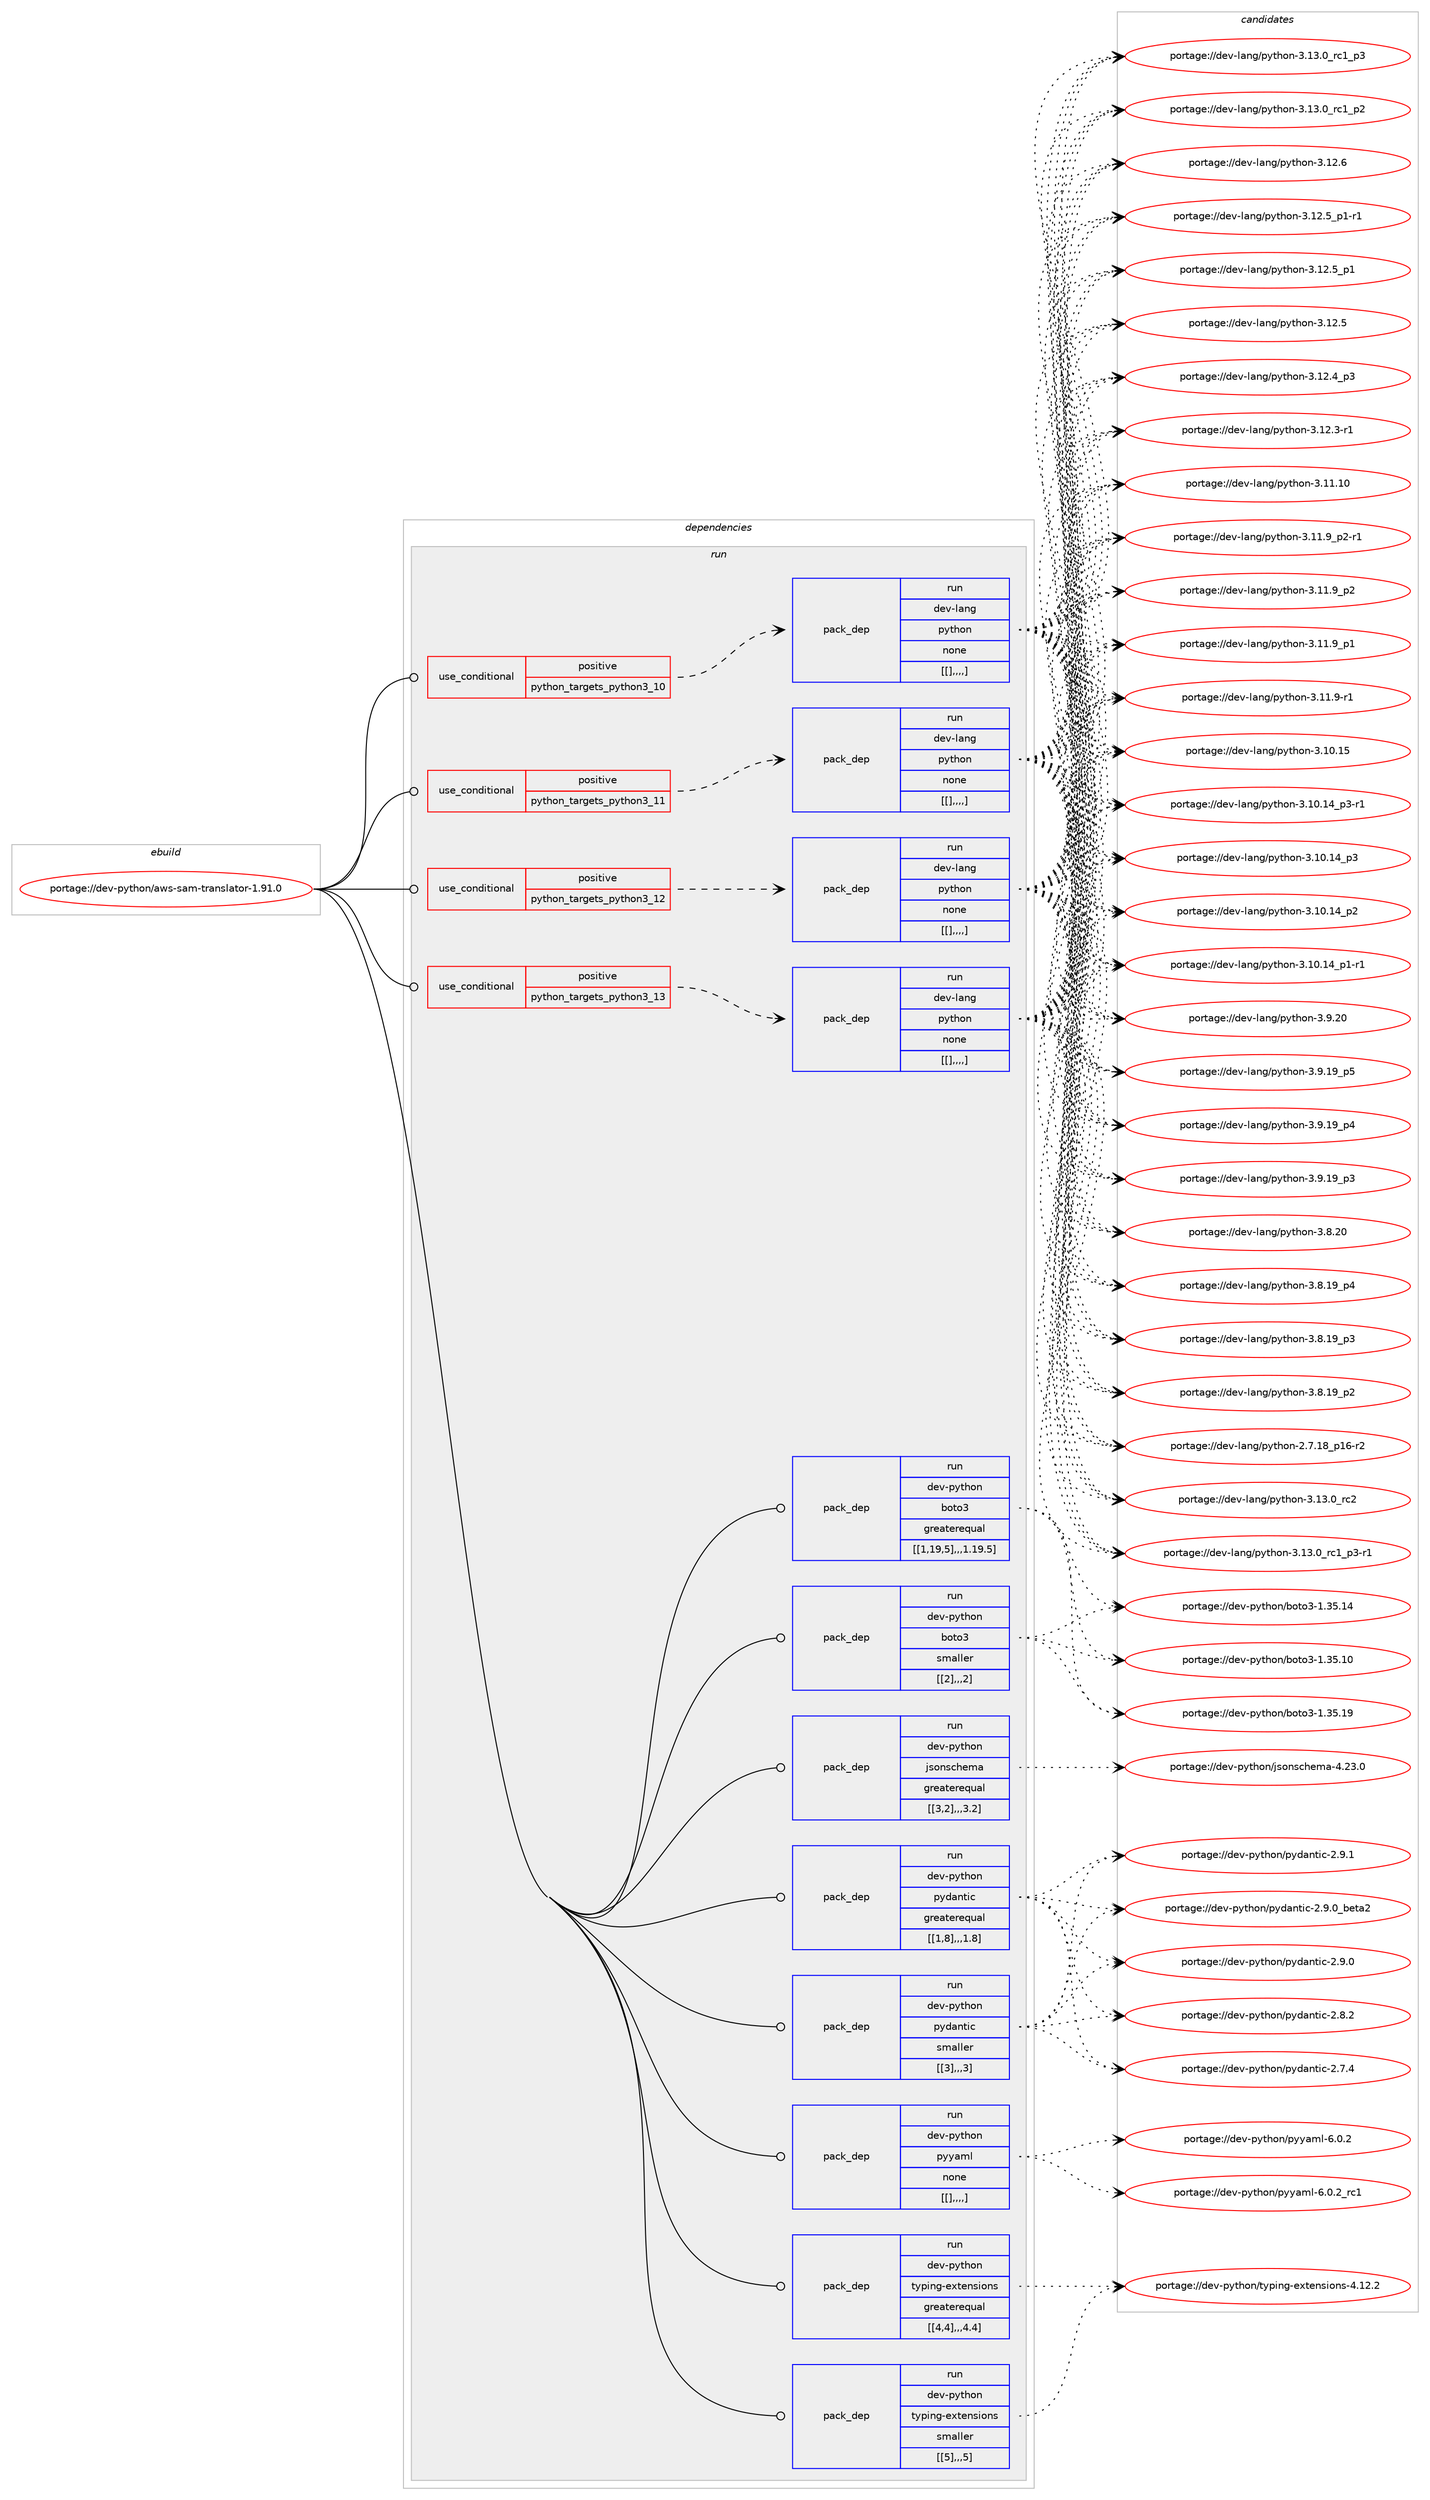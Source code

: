 digraph prolog {

# *************
# Graph options
# *************

newrank=true;
concentrate=true;
compound=true;
graph [rankdir=LR,fontname=Helvetica,fontsize=10,ranksep=1.5];#, ranksep=2.5, nodesep=0.2];
edge  [arrowhead=vee];
node  [fontname=Helvetica,fontsize=10];

# **********
# The ebuild
# **********

subgraph cluster_leftcol {
color=gray;
label=<<i>ebuild</i>>;
id [label="portage://dev-python/aws-sam-translator-1.91.0", color=red, width=4, href="../dev-python/aws-sam-translator-1.91.0.svg"];
}

# ****************
# The dependencies
# ****************

subgraph cluster_midcol {
color=gray;
label=<<i>dependencies</i>>;
subgraph cluster_compile {
fillcolor="#eeeeee";
style=filled;
label=<<i>compile</i>>;
}
subgraph cluster_compileandrun {
fillcolor="#eeeeee";
style=filled;
label=<<i>compile and run</i>>;
}
subgraph cluster_run {
fillcolor="#eeeeee";
style=filled;
label=<<i>run</i>>;
subgraph cond31661 {
dependency143184 [label=<<TABLE BORDER="0" CELLBORDER="1" CELLSPACING="0" CELLPADDING="4"><TR><TD ROWSPAN="3" CELLPADDING="10">use_conditional</TD></TR><TR><TD>positive</TD></TR><TR><TD>python_targets_python3_10</TD></TR></TABLE>>, shape=none, color=red];
subgraph pack110310 {
dependency143185 [label=<<TABLE BORDER="0" CELLBORDER="1" CELLSPACING="0" CELLPADDING="4" WIDTH="220"><TR><TD ROWSPAN="6" CELLPADDING="30">pack_dep</TD></TR><TR><TD WIDTH="110">run</TD></TR><TR><TD>dev-lang</TD></TR><TR><TD>python</TD></TR><TR><TD>none</TD></TR><TR><TD>[[],,,,]</TD></TR></TABLE>>, shape=none, color=blue];
}
dependency143184:e -> dependency143185:w [weight=20,style="dashed",arrowhead="vee"];
}
id:e -> dependency143184:w [weight=20,style="solid",arrowhead="odot"];
subgraph cond31662 {
dependency143186 [label=<<TABLE BORDER="0" CELLBORDER="1" CELLSPACING="0" CELLPADDING="4"><TR><TD ROWSPAN="3" CELLPADDING="10">use_conditional</TD></TR><TR><TD>positive</TD></TR><TR><TD>python_targets_python3_11</TD></TR></TABLE>>, shape=none, color=red];
subgraph pack110311 {
dependency143187 [label=<<TABLE BORDER="0" CELLBORDER="1" CELLSPACING="0" CELLPADDING="4" WIDTH="220"><TR><TD ROWSPAN="6" CELLPADDING="30">pack_dep</TD></TR><TR><TD WIDTH="110">run</TD></TR><TR><TD>dev-lang</TD></TR><TR><TD>python</TD></TR><TR><TD>none</TD></TR><TR><TD>[[],,,,]</TD></TR></TABLE>>, shape=none, color=blue];
}
dependency143186:e -> dependency143187:w [weight=20,style="dashed",arrowhead="vee"];
}
id:e -> dependency143186:w [weight=20,style="solid",arrowhead="odot"];
subgraph cond31663 {
dependency143188 [label=<<TABLE BORDER="0" CELLBORDER="1" CELLSPACING="0" CELLPADDING="4"><TR><TD ROWSPAN="3" CELLPADDING="10">use_conditional</TD></TR><TR><TD>positive</TD></TR><TR><TD>python_targets_python3_12</TD></TR></TABLE>>, shape=none, color=red];
subgraph pack110312 {
dependency143189 [label=<<TABLE BORDER="0" CELLBORDER="1" CELLSPACING="0" CELLPADDING="4" WIDTH="220"><TR><TD ROWSPAN="6" CELLPADDING="30">pack_dep</TD></TR><TR><TD WIDTH="110">run</TD></TR><TR><TD>dev-lang</TD></TR><TR><TD>python</TD></TR><TR><TD>none</TD></TR><TR><TD>[[],,,,]</TD></TR></TABLE>>, shape=none, color=blue];
}
dependency143188:e -> dependency143189:w [weight=20,style="dashed",arrowhead="vee"];
}
id:e -> dependency143188:w [weight=20,style="solid",arrowhead="odot"];
subgraph cond31664 {
dependency143190 [label=<<TABLE BORDER="0" CELLBORDER="1" CELLSPACING="0" CELLPADDING="4"><TR><TD ROWSPAN="3" CELLPADDING="10">use_conditional</TD></TR><TR><TD>positive</TD></TR><TR><TD>python_targets_python3_13</TD></TR></TABLE>>, shape=none, color=red];
subgraph pack110313 {
dependency143191 [label=<<TABLE BORDER="0" CELLBORDER="1" CELLSPACING="0" CELLPADDING="4" WIDTH="220"><TR><TD ROWSPAN="6" CELLPADDING="30">pack_dep</TD></TR><TR><TD WIDTH="110">run</TD></TR><TR><TD>dev-lang</TD></TR><TR><TD>python</TD></TR><TR><TD>none</TD></TR><TR><TD>[[],,,,]</TD></TR></TABLE>>, shape=none, color=blue];
}
dependency143190:e -> dependency143191:w [weight=20,style="dashed",arrowhead="vee"];
}
id:e -> dependency143190:w [weight=20,style="solid",arrowhead="odot"];
subgraph pack110314 {
dependency143192 [label=<<TABLE BORDER="0" CELLBORDER="1" CELLSPACING="0" CELLPADDING="4" WIDTH="220"><TR><TD ROWSPAN="6" CELLPADDING="30">pack_dep</TD></TR><TR><TD WIDTH="110">run</TD></TR><TR><TD>dev-python</TD></TR><TR><TD>boto3</TD></TR><TR><TD>greaterequal</TD></TR><TR><TD>[[1,19,5],,,1.19.5]</TD></TR></TABLE>>, shape=none, color=blue];
}
id:e -> dependency143192:w [weight=20,style="solid",arrowhead="odot"];
subgraph pack110315 {
dependency143193 [label=<<TABLE BORDER="0" CELLBORDER="1" CELLSPACING="0" CELLPADDING="4" WIDTH="220"><TR><TD ROWSPAN="6" CELLPADDING="30">pack_dep</TD></TR><TR><TD WIDTH="110">run</TD></TR><TR><TD>dev-python</TD></TR><TR><TD>boto3</TD></TR><TR><TD>smaller</TD></TR><TR><TD>[[2],,,2]</TD></TR></TABLE>>, shape=none, color=blue];
}
id:e -> dependency143193:w [weight=20,style="solid",arrowhead="odot"];
subgraph pack110316 {
dependency143194 [label=<<TABLE BORDER="0" CELLBORDER="1" CELLSPACING="0" CELLPADDING="4" WIDTH="220"><TR><TD ROWSPAN="6" CELLPADDING="30">pack_dep</TD></TR><TR><TD WIDTH="110">run</TD></TR><TR><TD>dev-python</TD></TR><TR><TD>jsonschema</TD></TR><TR><TD>greaterequal</TD></TR><TR><TD>[[3,2],,,3.2]</TD></TR></TABLE>>, shape=none, color=blue];
}
id:e -> dependency143194:w [weight=20,style="solid",arrowhead="odot"];
subgraph pack110317 {
dependency143195 [label=<<TABLE BORDER="0" CELLBORDER="1" CELLSPACING="0" CELLPADDING="4" WIDTH="220"><TR><TD ROWSPAN="6" CELLPADDING="30">pack_dep</TD></TR><TR><TD WIDTH="110">run</TD></TR><TR><TD>dev-python</TD></TR><TR><TD>pydantic</TD></TR><TR><TD>greaterequal</TD></TR><TR><TD>[[1,8],,,1.8]</TD></TR></TABLE>>, shape=none, color=blue];
}
id:e -> dependency143195:w [weight=20,style="solid",arrowhead="odot"];
subgraph pack110318 {
dependency143196 [label=<<TABLE BORDER="0" CELLBORDER="1" CELLSPACING="0" CELLPADDING="4" WIDTH="220"><TR><TD ROWSPAN="6" CELLPADDING="30">pack_dep</TD></TR><TR><TD WIDTH="110">run</TD></TR><TR><TD>dev-python</TD></TR><TR><TD>pydantic</TD></TR><TR><TD>smaller</TD></TR><TR><TD>[[3],,,3]</TD></TR></TABLE>>, shape=none, color=blue];
}
id:e -> dependency143196:w [weight=20,style="solid",arrowhead="odot"];
subgraph pack110319 {
dependency143197 [label=<<TABLE BORDER="0" CELLBORDER="1" CELLSPACING="0" CELLPADDING="4" WIDTH="220"><TR><TD ROWSPAN="6" CELLPADDING="30">pack_dep</TD></TR><TR><TD WIDTH="110">run</TD></TR><TR><TD>dev-python</TD></TR><TR><TD>pyyaml</TD></TR><TR><TD>none</TD></TR><TR><TD>[[],,,,]</TD></TR></TABLE>>, shape=none, color=blue];
}
id:e -> dependency143197:w [weight=20,style="solid",arrowhead="odot"];
subgraph pack110320 {
dependency143198 [label=<<TABLE BORDER="0" CELLBORDER="1" CELLSPACING="0" CELLPADDING="4" WIDTH="220"><TR><TD ROWSPAN="6" CELLPADDING="30">pack_dep</TD></TR><TR><TD WIDTH="110">run</TD></TR><TR><TD>dev-python</TD></TR><TR><TD>typing-extensions</TD></TR><TR><TD>greaterequal</TD></TR><TR><TD>[[4,4],,,4.4]</TD></TR></TABLE>>, shape=none, color=blue];
}
id:e -> dependency143198:w [weight=20,style="solid",arrowhead="odot"];
subgraph pack110321 {
dependency143199 [label=<<TABLE BORDER="0" CELLBORDER="1" CELLSPACING="0" CELLPADDING="4" WIDTH="220"><TR><TD ROWSPAN="6" CELLPADDING="30">pack_dep</TD></TR><TR><TD WIDTH="110">run</TD></TR><TR><TD>dev-python</TD></TR><TR><TD>typing-extensions</TD></TR><TR><TD>smaller</TD></TR><TR><TD>[[5],,,5]</TD></TR></TABLE>>, shape=none, color=blue];
}
id:e -> dependency143199:w [weight=20,style="solid",arrowhead="odot"];
}
}

# **************
# The candidates
# **************

subgraph cluster_choices {
rank=same;
color=gray;
label=<<i>candidates</i>>;

subgraph choice110310 {
color=black;
nodesep=1;
choice10010111845108971101034711212111610411111045514649514648951149950 [label="portage://dev-lang/python-3.13.0_rc2", color=red, width=4,href="../dev-lang/python-3.13.0_rc2.svg"];
choice1001011184510897110103471121211161041111104551464951464895114994995112514511449 [label="portage://dev-lang/python-3.13.0_rc1_p3-r1", color=red, width=4,href="../dev-lang/python-3.13.0_rc1_p3-r1.svg"];
choice100101118451089711010347112121116104111110455146495146489511499499511251 [label="portage://dev-lang/python-3.13.0_rc1_p3", color=red, width=4,href="../dev-lang/python-3.13.0_rc1_p3.svg"];
choice100101118451089711010347112121116104111110455146495146489511499499511250 [label="portage://dev-lang/python-3.13.0_rc1_p2", color=red, width=4,href="../dev-lang/python-3.13.0_rc1_p2.svg"];
choice10010111845108971101034711212111610411111045514649504654 [label="portage://dev-lang/python-3.12.6", color=red, width=4,href="../dev-lang/python-3.12.6.svg"];
choice1001011184510897110103471121211161041111104551464950465395112494511449 [label="portage://dev-lang/python-3.12.5_p1-r1", color=red, width=4,href="../dev-lang/python-3.12.5_p1-r1.svg"];
choice100101118451089711010347112121116104111110455146495046539511249 [label="portage://dev-lang/python-3.12.5_p1", color=red, width=4,href="../dev-lang/python-3.12.5_p1.svg"];
choice10010111845108971101034711212111610411111045514649504653 [label="portage://dev-lang/python-3.12.5", color=red, width=4,href="../dev-lang/python-3.12.5.svg"];
choice100101118451089711010347112121116104111110455146495046529511251 [label="portage://dev-lang/python-3.12.4_p3", color=red, width=4,href="../dev-lang/python-3.12.4_p3.svg"];
choice100101118451089711010347112121116104111110455146495046514511449 [label="portage://dev-lang/python-3.12.3-r1", color=red, width=4,href="../dev-lang/python-3.12.3-r1.svg"];
choice1001011184510897110103471121211161041111104551464949464948 [label="portage://dev-lang/python-3.11.10", color=red, width=4,href="../dev-lang/python-3.11.10.svg"];
choice1001011184510897110103471121211161041111104551464949465795112504511449 [label="portage://dev-lang/python-3.11.9_p2-r1", color=red, width=4,href="../dev-lang/python-3.11.9_p2-r1.svg"];
choice100101118451089711010347112121116104111110455146494946579511250 [label="portage://dev-lang/python-3.11.9_p2", color=red, width=4,href="../dev-lang/python-3.11.9_p2.svg"];
choice100101118451089711010347112121116104111110455146494946579511249 [label="portage://dev-lang/python-3.11.9_p1", color=red, width=4,href="../dev-lang/python-3.11.9_p1.svg"];
choice100101118451089711010347112121116104111110455146494946574511449 [label="portage://dev-lang/python-3.11.9-r1", color=red, width=4,href="../dev-lang/python-3.11.9-r1.svg"];
choice1001011184510897110103471121211161041111104551464948464953 [label="portage://dev-lang/python-3.10.15", color=red, width=4,href="../dev-lang/python-3.10.15.svg"];
choice100101118451089711010347112121116104111110455146494846495295112514511449 [label="portage://dev-lang/python-3.10.14_p3-r1", color=red, width=4,href="../dev-lang/python-3.10.14_p3-r1.svg"];
choice10010111845108971101034711212111610411111045514649484649529511251 [label="portage://dev-lang/python-3.10.14_p3", color=red, width=4,href="../dev-lang/python-3.10.14_p3.svg"];
choice10010111845108971101034711212111610411111045514649484649529511250 [label="portage://dev-lang/python-3.10.14_p2", color=red, width=4,href="../dev-lang/python-3.10.14_p2.svg"];
choice100101118451089711010347112121116104111110455146494846495295112494511449 [label="portage://dev-lang/python-3.10.14_p1-r1", color=red, width=4,href="../dev-lang/python-3.10.14_p1-r1.svg"];
choice10010111845108971101034711212111610411111045514657465048 [label="portage://dev-lang/python-3.9.20", color=red, width=4,href="../dev-lang/python-3.9.20.svg"];
choice100101118451089711010347112121116104111110455146574649579511253 [label="portage://dev-lang/python-3.9.19_p5", color=red, width=4,href="../dev-lang/python-3.9.19_p5.svg"];
choice100101118451089711010347112121116104111110455146574649579511252 [label="portage://dev-lang/python-3.9.19_p4", color=red, width=4,href="../dev-lang/python-3.9.19_p4.svg"];
choice100101118451089711010347112121116104111110455146574649579511251 [label="portage://dev-lang/python-3.9.19_p3", color=red, width=4,href="../dev-lang/python-3.9.19_p3.svg"];
choice10010111845108971101034711212111610411111045514656465048 [label="portage://dev-lang/python-3.8.20", color=red, width=4,href="../dev-lang/python-3.8.20.svg"];
choice100101118451089711010347112121116104111110455146564649579511252 [label="portage://dev-lang/python-3.8.19_p4", color=red, width=4,href="../dev-lang/python-3.8.19_p4.svg"];
choice100101118451089711010347112121116104111110455146564649579511251 [label="portage://dev-lang/python-3.8.19_p3", color=red, width=4,href="../dev-lang/python-3.8.19_p3.svg"];
choice100101118451089711010347112121116104111110455146564649579511250 [label="portage://dev-lang/python-3.8.19_p2", color=red, width=4,href="../dev-lang/python-3.8.19_p2.svg"];
choice100101118451089711010347112121116104111110455046554649569511249544511450 [label="portage://dev-lang/python-2.7.18_p16-r2", color=red, width=4,href="../dev-lang/python-2.7.18_p16-r2.svg"];
dependency143185:e -> choice10010111845108971101034711212111610411111045514649514648951149950:w [style=dotted,weight="100"];
dependency143185:e -> choice1001011184510897110103471121211161041111104551464951464895114994995112514511449:w [style=dotted,weight="100"];
dependency143185:e -> choice100101118451089711010347112121116104111110455146495146489511499499511251:w [style=dotted,weight="100"];
dependency143185:e -> choice100101118451089711010347112121116104111110455146495146489511499499511250:w [style=dotted,weight="100"];
dependency143185:e -> choice10010111845108971101034711212111610411111045514649504654:w [style=dotted,weight="100"];
dependency143185:e -> choice1001011184510897110103471121211161041111104551464950465395112494511449:w [style=dotted,weight="100"];
dependency143185:e -> choice100101118451089711010347112121116104111110455146495046539511249:w [style=dotted,weight="100"];
dependency143185:e -> choice10010111845108971101034711212111610411111045514649504653:w [style=dotted,weight="100"];
dependency143185:e -> choice100101118451089711010347112121116104111110455146495046529511251:w [style=dotted,weight="100"];
dependency143185:e -> choice100101118451089711010347112121116104111110455146495046514511449:w [style=dotted,weight="100"];
dependency143185:e -> choice1001011184510897110103471121211161041111104551464949464948:w [style=dotted,weight="100"];
dependency143185:e -> choice1001011184510897110103471121211161041111104551464949465795112504511449:w [style=dotted,weight="100"];
dependency143185:e -> choice100101118451089711010347112121116104111110455146494946579511250:w [style=dotted,weight="100"];
dependency143185:e -> choice100101118451089711010347112121116104111110455146494946579511249:w [style=dotted,weight="100"];
dependency143185:e -> choice100101118451089711010347112121116104111110455146494946574511449:w [style=dotted,weight="100"];
dependency143185:e -> choice1001011184510897110103471121211161041111104551464948464953:w [style=dotted,weight="100"];
dependency143185:e -> choice100101118451089711010347112121116104111110455146494846495295112514511449:w [style=dotted,weight="100"];
dependency143185:e -> choice10010111845108971101034711212111610411111045514649484649529511251:w [style=dotted,weight="100"];
dependency143185:e -> choice10010111845108971101034711212111610411111045514649484649529511250:w [style=dotted,weight="100"];
dependency143185:e -> choice100101118451089711010347112121116104111110455146494846495295112494511449:w [style=dotted,weight="100"];
dependency143185:e -> choice10010111845108971101034711212111610411111045514657465048:w [style=dotted,weight="100"];
dependency143185:e -> choice100101118451089711010347112121116104111110455146574649579511253:w [style=dotted,weight="100"];
dependency143185:e -> choice100101118451089711010347112121116104111110455146574649579511252:w [style=dotted,weight="100"];
dependency143185:e -> choice100101118451089711010347112121116104111110455146574649579511251:w [style=dotted,weight="100"];
dependency143185:e -> choice10010111845108971101034711212111610411111045514656465048:w [style=dotted,weight="100"];
dependency143185:e -> choice100101118451089711010347112121116104111110455146564649579511252:w [style=dotted,weight="100"];
dependency143185:e -> choice100101118451089711010347112121116104111110455146564649579511251:w [style=dotted,weight="100"];
dependency143185:e -> choice100101118451089711010347112121116104111110455146564649579511250:w [style=dotted,weight="100"];
dependency143185:e -> choice100101118451089711010347112121116104111110455046554649569511249544511450:w [style=dotted,weight="100"];
}
subgraph choice110311 {
color=black;
nodesep=1;
choice10010111845108971101034711212111610411111045514649514648951149950 [label="portage://dev-lang/python-3.13.0_rc2", color=red, width=4,href="../dev-lang/python-3.13.0_rc2.svg"];
choice1001011184510897110103471121211161041111104551464951464895114994995112514511449 [label="portage://dev-lang/python-3.13.0_rc1_p3-r1", color=red, width=4,href="../dev-lang/python-3.13.0_rc1_p3-r1.svg"];
choice100101118451089711010347112121116104111110455146495146489511499499511251 [label="portage://dev-lang/python-3.13.0_rc1_p3", color=red, width=4,href="../dev-lang/python-3.13.0_rc1_p3.svg"];
choice100101118451089711010347112121116104111110455146495146489511499499511250 [label="portage://dev-lang/python-3.13.0_rc1_p2", color=red, width=4,href="../dev-lang/python-3.13.0_rc1_p2.svg"];
choice10010111845108971101034711212111610411111045514649504654 [label="portage://dev-lang/python-3.12.6", color=red, width=4,href="../dev-lang/python-3.12.6.svg"];
choice1001011184510897110103471121211161041111104551464950465395112494511449 [label="portage://dev-lang/python-3.12.5_p1-r1", color=red, width=4,href="../dev-lang/python-3.12.5_p1-r1.svg"];
choice100101118451089711010347112121116104111110455146495046539511249 [label="portage://dev-lang/python-3.12.5_p1", color=red, width=4,href="../dev-lang/python-3.12.5_p1.svg"];
choice10010111845108971101034711212111610411111045514649504653 [label="portage://dev-lang/python-3.12.5", color=red, width=4,href="../dev-lang/python-3.12.5.svg"];
choice100101118451089711010347112121116104111110455146495046529511251 [label="portage://dev-lang/python-3.12.4_p3", color=red, width=4,href="../dev-lang/python-3.12.4_p3.svg"];
choice100101118451089711010347112121116104111110455146495046514511449 [label="portage://dev-lang/python-3.12.3-r1", color=red, width=4,href="../dev-lang/python-3.12.3-r1.svg"];
choice1001011184510897110103471121211161041111104551464949464948 [label="portage://dev-lang/python-3.11.10", color=red, width=4,href="../dev-lang/python-3.11.10.svg"];
choice1001011184510897110103471121211161041111104551464949465795112504511449 [label="portage://dev-lang/python-3.11.9_p2-r1", color=red, width=4,href="../dev-lang/python-3.11.9_p2-r1.svg"];
choice100101118451089711010347112121116104111110455146494946579511250 [label="portage://dev-lang/python-3.11.9_p2", color=red, width=4,href="../dev-lang/python-3.11.9_p2.svg"];
choice100101118451089711010347112121116104111110455146494946579511249 [label="portage://dev-lang/python-3.11.9_p1", color=red, width=4,href="../dev-lang/python-3.11.9_p1.svg"];
choice100101118451089711010347112121116104111110455146494946574511449 [label="portage://dev-lang/python-3.11.9-r1", color=red, width=4,href="../dev-lang/python-3.11.9-r1.svg"];
choice1001011184510897110103471121211161041111104551464948464953 [label="portage://dev-lang/python-3.10.15", color=red, width=4,href="../dev-lang/python-3.10.15.svg"];
choice100101118451089711010347112121116104111110455146494846495295112514511449 [label="portage://dev-lang/python-3.10.14_p3-r1", color=red, width=4,href="../dev-lang/python-3.10.14_p3-r1.svg"];
choice10010111845108971101034711212111610411111045514649484649529511251 [label="portage://dev-lang/python-3.10.14_p3", color=red, width=4,href="../dev-lang/python-3.10.14_p3.svg"];
choice10010111845108971101034711212111610411111045514649484649529511250 [label="portage://dev-lang/python-3.10.14_p2", color=red, width=4,href="../dev-lang/python-3.10.14_p2.svg"];
choice100101118451089711010347112121116104111110455146494846495295112494511449 [label="portage://dev-lang/python-3.10.14_p1-r1", color=red, width=4,href="../dev-lang/python-3.10.14_p1-r1.svg"];
choice10010111845108971101034711212111610411111045514657465048 [label="portage://dev-lang/python-3.9.20", color=red, width=4,href="../dev-lang/python-3.9.20.svg"];
choice100101118451089711010347112121116104111110455146574649579511253 [label="portage://dev-lang/python-3.9.19_p5", color=red, width=4,href="../dev-lang/python-3.9.19_p5.svg"];
choice100101118451089711010347112121116104111110455146574649579511252 [label="portage://dev-lang/python-3.9.19_p4", color=red, width=4,href="../dev-lang/python-3.9.19_p4.svg"];
choice100101118451089711010347112121116104111110455146574649579511251 [label="portage://dev-lang/python-3.9.19_p3", color=red, width=4,href="../dev-lang/python-3.9.19_p3.svg"];
choice10010111845108971101034711212111610411111045514656465048 [label="portage://dev-lang/python-3.8.20", color=red, width=4,href="../dev-lang/python-3.8.20.svg"];
choice100101118451089711010347112121116104111110455146564649579511252 [label="portage://dev-lang/python-3.8.19_p4", color=red, width=4,href="../dev-lang/python-3.8.19_p4.svg"];
choice100101118451089711010347112121116104111110455146564649579511251 [label="portage://dev-lang/python-3.8.19_p3", color=red, width=4,href="../dev-lang/python-3.8.19_p3.svg"];
choice100101118451089711010347112121116104111110455146564649579511250 [label="portage://dev-lang/python-3.8.19_p2", color=red, width=4,href="../dev-lang/python-3.8.19_p2.svg"];
choice100101118451089711010347112121116104111110455046554649569511249544511450 [label="portage://dev-lang/python-2.7.18_p16-r2", color=red, width=4,href="../dev-lang/python-2.7.18_p16-r2.svg"];
dependency143187:e -> choice10010111845108971101034711212111610411111045514649514648951149950:w [style=dotted,weight="100"];
dependency143187:e -> choice1001011184510897110103471121211161041111104551464951464895114994995112514511449:w [style=dotted,weight="100"];
dependency143187:e -> choice100101118451089711010347112121116104111110455146495146489511499499511251:w [style=dotted,weight="100"];
dependency143187:e -> choice100101118451089711010347112121116104111110455146495146489511499499511250:w [style=dotted,weight="100"];
dependency143187:e -> choice10010111845108971101034711212111610411111045514649504654:w [style=dotted,weight="100"];
dependency143187:e -> choice1001011184510897110103471121211161041111104551464950465395112494511449:w [style=dotted,weight="100"];
dependency143187:e -> choice100101118451089711010347112121116104111110455146495046539511249:w [style=dotted,weight="100"];
dependency143187:e -> choice10010111845108971101034711212111610411111045514649504653:w [style=dotted,weight="100"];
dependency143187:e -> choice100101118451089711010347112121116104111110455146495046529511251:w [style=dotted,weight="100"];
dependency143187:e -> choice100101118451089711010347112121116104111110455146495046514511449:w [style=dotted,weight="100"];
dependency143187:e -> choice1001011184510897110103471121211161041111104551464949464948:w [style=dotted,weight="100"];
dependency143187:e -> choice1001011184510897110103471121211161041111104551464949465795112504511449:w [style=dotted,weight="100"];
dependency143187:e -> choice100101118451089711010347112121116104111110455146494946579511250:w [style=dotted,weight="100"];
dependency143187:e -> choice100101118451089711010347112121116104111110455146494946579511249:w [style=dotted,weight="100"];
dependency143187:e -> choice100101118451089711010347112121116104111110455146494946574511449:w [style=dotted,weight="100"];
dependency143187:e -> choice1001011184510897110103471121211161041111104551464948464953:w [style=dotted,weight="100"];
dependency143187:e -> choice100101118451089711010347112121116104111110455146494846495295112514511449:w [style=dotted,weight="100"];
dependency143187:e -> choice10010111845108971101034711212111610411111045514649484649529511251:w [style=dotted,weight="100"];
dependency143187:e -> choice10010111845108971101034711212111610411111045514649484649529511250:w [style=dotted,weight="100"];
dependency143187:e -> choice100101118451089711010347112121116104111110455146494846495295112494511449:w [style=dotted,weight="100"];
dependency143187:e -> choice10010111845108971101034711212111610411111045514657465048:w [style=dotted,weight="100"];
dependency143187:e -> choice100101118451089711010347112121116104111110455146574649579511253:w [style=dotted,weight="100"];
dependency143187:e -> choice100101118451089711010347112121116104111110455146574649579511252:w [style=dotted,weight="100"];
dependency143187:e -> choice100101118451089711010347112121116104111110455146574649579511251:w [style=dotted,weight="100"];
dependency143187:e -> choice10010111845108971101034711212111610411111045514656465048:w [style=dotted,weight="100"];
dependency143187:e -> choice100101118451089711010347112121116104111110455146564649579511252:w [style=dotted,weight="100"];
dependency143187:e -> choice100101118451089711010347112121116104111110455146564649579511251:w [style=dotted,weight="100"];
dependency143187:e -> choice100101118451089711010347112121116104111110455146564649579511250:w [style=dotted,weight="100"];
dependency143187:e -> choice100101118451089711010347112121116104111110455046554649569511249544511450:w [style=dotted,weight="100"];
}
subgraph choice110312 {
color=black;
nodesep=1;
choice10010111845108971101034711212111610411111045514649514648951149950 [label="portage://dev-lang/python-3.13.0_rc2", color=red, width=4,href="../dev-lang/python-3.13.0_rc2.svg"];
choice1001011184510897110103471121211161041111104551464951464895114994995112514511449 [label="portage://dev-lang/python-3.13.0_rc1_p3-r1", color=red, width=4,href="../dev-lang/python-3.13.0_rc1_p3-r1.svg"];
choice100101118451089711010347112121116104111110455146495146489511499499511251 [label="portage://dev-lang/python-3.13.0_rc1_p3", color=red, width=4,href="../dev-lang/python-3.13.0_rc1_p3.svg"];
choice100101118451089711010347112121116104111110455146495146489511499499511250 [label="portage://dev-lang/python-3.13.0_rc1_p2", color=red, width=4,href="../dev-lang/python-3.13.0_rc1_p2.svg"];
choice10010111845108971101034711212111610411111045514649504654 [label="portage://dev-lang/python-3.12.6", color=red, width=4,href="../dev-lang/python-3.12.6.svg"];
choice1001011184510897110103471121211161041111104551464950465395112494511449 [label="portage://dev-lang/python-3.12.5_p1-r1", color=red, width=4,href="../dev-lang/python-3.12.5_p1-r1.svg"];
choice100101118451089711010347112121116104111110455146495046539511249 [label="portage://dev-lang/python-3.12.5_p1", color=red, width=4,href="../dev-lang/python-3.12.5_p1.svg"];
choice10010111845108971101034711212111610411111045514649504653 [label="portage://dev-lang/python-3.12.5", color=red, width=4,href="../dev-lang/python-3.12.5.svg"];
choice100101118451089711010347112121116104111110455146495046529511251 [label="portage://dev-lang/python-3.12.4_p3", color=red, width=4,href="../dev-lang/python-3.12.4_p3.svg"];
choice100101118451089711010347112121116104111110455146495046514511449 [label="portage://dev-lang/python-3.12.3-r1", color=red, width=4,href="../dev-lang/python-3.12.3-r1.svg"];
choice1001011184510897110103471121211161041111104551464949464948 [label="portage://dev-lang/python-3.11.10", color=red, width=4,href="../dev-lang/python-3.11.10.svg"];
choice1001011184510897110103471121211161041111104551464949465795112504511449 [label="portage://dev-lang/python-3.11.9_p2-r1", color=red, width=4,href="../dev-lang/python-3.11.9_p2-r1.svg"];
choice100101118451089711010347112121116104111110455146494946579511250 [label="portage://dev-lang/python-3.11.9_p2", color=red, width=4,href="../dev-lang/python-3.11.9_p2.svg"];
choice100101118451089711010347112121116104111110455146494946579511249 [label="portage://dev-lang/python-3.11.9_p1", color=red, width=4,href="../dev-lang/python-3.11.9_p1.svg"];
choice100101118451089711010347112121116104111110455146494946574511449 [label="portage://dev-lang/python-3.11.9-r1", color=red, width=4,href="../dev-lang/python-3.11.9-r1.svg"];
choice1001011184510897110103471121211161041111104551464948464953 [label="portage://dev-lang/python-3.10.15", color=red, width=4,href="../dev-lang/python-3.10.15.svg"];
choice100101118451089711010347112121116104111110455146494846495295112514511449 [label="portage://dev-lang/python-3.10.14_p3-r1", color=red, width=4,href="../dev-lang/python-3.10.14_p3-r1.svg"];
choice10010111845108971101034711212111610411111045514649484649529511251 [label="portage://dev-lang/python-3.10.14_p3", color=red, width=4,href="../dev-lang/python-3.10.14_p3.svg"];
choice10010111845108971101034711212111610411111045514649484649529511250 [label="portage://dev-lang/python-3.10.14_p2", color=red, width=4,href="../dev-lang/python-3.10.14_p2.svg"];
choice100101118451089711010347112121116104111110455146494846495295112494511449 [label="portage://dev-lang/python-3.10.14_p1-r1", color=red, width=4,href="../dev-lang/python-3.10.14_p1-r1.svg"];
choice10010111845108971101034711212111610411111045514657465048 [label="portage://dev-lang/python-3.9.20", color=red, width=4,href="../dev-lang/python-3.9.20.svg"];
choice100101118451089711010347112121116104111110455146574649579511253 [label="portage://dev-lang/python-3.9.19_p5", color=red, width=4,href="../dev-lang/python-3.9.19_p5.svg"];
choice100101118451089711010347112121116104111110455146574649579511252 [label="portage://dev-lang/python-3.9.19_p4", color=red, width=4,href="../dev-lang/python-3.9.19_p4.svg"];
choice100101118451089711010347112121116104111110455146574649579511251 [label="portage://dev-lang/python-3.9.19_p3", color=red, width=4,href="../dev-lang/python-3.9.19_p3.svg"];
choice10010111845108971101034711212111610411111045514656465048 [label="portage://dev-lang/python-3.8.20", color=red, width=4,href="../dev-lang/python-3.8.20.svg"];
choice100101118451089711010347112121116104111110455146564649579511252 [label="portage://dev-lang/python-3.8.19_p4", color=red, width=4,href="../dev-lang/python-3.8.19_p4.svg"];
choice100101118451089711010347112121116104111110455146564649579511251 [label="portage://dev-lang/python-3.8.19_p3", color=red, width=4,href="../dev-lang/python-3.8.19_p3.svg"];
choice100101118451089711010347112121116104111110455146564649579511250 [label="portage://dev-lang/python-3.8.19_p2", color=red, width=4,href="../dev-lang/python-3.8.19_p2.svg"];
choice100101118451089711010347112121116104111110455046554649569511249544511450 [label="portage://dev-lang/python-2.7.18_p16-r2", color=red, width=4,href="../dev-lang/python-2.7.18_p16-r2.svg"];
dependency143189:e -> choice10010111845108971101034711212111610411111045514649514648951149950:w [style=dotted,weight="100"];
dependency143189:e -> choice1001011184510897110103471121211161041111104551464951464895114994995112514511449:w [style=dotted,weight="100"];
dependency143189:e -> choice100101118451089711010347112121116104111110455146495146489511499499511251:w [style=dotted,weight="100"];
dependency143189:e -> choice100101118451089711010347112121116104111110455146495146489511499499511250:w [style=dotted,weight="100"];
dependency143189:e -> choice10010111845108971101034711212111610411111045514649504654:w [style=dotted,weight="100"];
dependency143189:e -> choice1001011184510897110103471121211161041111104551464950465395112494511449:w [style=dotted,weight="100"];
dependency143189:e -> choice100101118451089711010347112121116104111110455146495046539511249:w [style=dotted,weight="100"];
dependency143189:e -> choice10010111845108971101034711212111610411111045514649504653:w [style=dotted,weight="100"];
dependency143189:e -> choice100101118451089711010347112121116104111110455146495046529511251:w [style=dotted,weight="100"];
dependency143189:e -> choice100101118451089711010347112121116104111110455146495046514511449:w [style=dotted,weight="100"];
dependency143189:e -> choice1001011184510897110103471121211161041111104551464949464948:w [style=dotted,weight="100"];
dependency143189:e -> choice1001011184510897110103471121211161041111104551464949465795112504511449:w [style=dotted,weight="100"];
dependency143189:e -> choice100101118451089711010347112121116104111110455146494946579511250:w [style=dotted,weight="100"];
dependency143189:e -> choice100101118451089711010347112121116104111110455146494946579511249:w [style=dotted,weight="100"];
dependency143189:e -> choice100101118451089711010347112121116104111110455146494946574511449:w [style=dotted,weight="100"];
dependency143189:e -> choice1001011184510897110103471121211161041111104551464948464953:w [style=dotted,weight="100"];
dependency143189:e -> choice100101118451089711010347112121116104111110455146494846495295112514511449:w [style=dotted,weight="100"];
dependency143189:e -> choice10010111845108971101034711212111610411111045514649484649529511251:w [style=dotted,weight="100"];
dependency143189:e -> choice10010111845108971101034711212111610411111045514649484649529511250:w [style=dotted,weight="100"];
dependency143189:e -> choice100101118451089711010347112121116104111110455146494846495295112494511449:w [style=dotted,weight="100"];
dependency143189:e -> choice10010111845108971101034711212111610411111045514657465048:w [style=dotted,weight="100"];
dependency143189:e -> choice100101118451089711010347112121116104111110455146574649579511253:w [style=dotted,weight="100"];
dependency143189:e -> choice100101118451089711010347112121116104111110455146574649579511252:w [style=dotted,weight="100"];
dependency143189:e -> choice100101118451089711010347112121116104111110455146574649579511251:w [style=dotted,weight="100"];
dependency143189:e -> choice10010111845108971101034711212111610411111045514656465048:w [style=dotted,weight="100"];
dependency143189:e -> choice100101118451089711010347112121116104111110455146564649579511252:w [style=dotted,weight="100"];
dependency143189:e -> choice100101118451089711010347112121116104111110455146564649579511251:w [style=dotted,weight="100"];
dependency143189:e -> choice100101118451089711010347112121116104111110455146564649579511250:w [style=dotted,weight="100"];
dependency143189:e -> choice100101118451089711010347112121116104111110455046554649569511249544511450:w [style=dotted,weight="100"];
}
subgraph choice110313 {
color=black;
nodesep=1;
choice10010111845108971101034711212111610411111045514649514648951149950 [label="portage://dev-lang/python-3.13.0_rc2", color=red, width=4,href="../dev-lang/python-3.13.0_rc2.svg"];
choice1001011184510897110103471121211161041111104551464951464895114994995112514511449 [label="portage://dev-lang/python-3.13.0_rc1_p3-r1", color=red, width=4,href="../dev-lang/python-3.13.0_rc1_p3-r1.svg"];
choice100101118451089711010347112121116104111110455146495146489511499499511251 [label="portage://dev-lang/python-3.13.0_rc1_p3", color=red, width=4,href="../dev-lang/python-3.13.0_rc1_p3.svg"];
choice100101118451089711010347112121116104111110455146495146489511499499511250 [label="portage://dev-lang/python-3.13.0_rc1_p2", color=red, width=4,href="../dev-lang/python-3.13.0_rc1_p2.svg"];
choice10010111845108971101034711212111610411111045514649504654 [label="portage://dev-lang/python-3.12.6", color=red, width=4,href="../dev-lang/python-3.12.6.svg"];
choice1001011184510897110103471121211161041111104551464950465395112494511449 [label="portage://dev-lang/python-3.12.5_p1-r1", color=red, width=4,href="../dev-lang/python-3.12.5_p1-r1.svg"];
choice100101118451089711010347112121116104111110455146495046539511249 [label="portage://dev-lang/python-3.12.5_p1", color=red, width=4,href="../dev-lang/python-3.12.5_p1.svg"];
choice10010111845108971101034711212111610411111045514649504653 [label="portage://dev-lang/python-3.12.5", color=red, width=4,href="../dev-lang/python-3.12.5.svg"];
choice100101118451089711010347112121116104111110455146495046529511251 [label="portage://dev-lang/python-3.12.4_p3", color=red, width=4,href="../dev-lang/python-3.12.4_p3.svg"];
choice100101118451089711010347112121116104111110455146495046514511449 [label="portage://dev-lang/python-3.12.3-r1", color=red, width=4,href="../dev-lang/python-3.12.3-r1.svg"];
choice1001011184510897110103471121211161041111104551464949464948 [label="portage://dev-lang/python-3.11.10", color=red, width=4,href="../dev-lang/python-3.11.10.svg"];
choice1001011184510897110103471121211161041111104551464949465795112504511449 [label="portage://dev-lang/python-3.11.9_p2-r1", color=red, width=4,href="../dev-lang/python-3.11.9_p2-r1.svg"];
choice100101118451089711010347112121116104111110455146494946579511250 [label="portage://dev-lang/python-3.11.9_p2", color=red, width=4,href="../dev-lang/python-3.11.9_p2.svg"];
choice100101118451089711010347112121116104111110455146494946579511249 [label="portage://dev-lang/python-3.11.9_p1", color=red, width=4,href="../dev-lang/python-3.11.9_p1.svg"];
choice100101118451089711010347112121116104111110455146494946574511449 [label="portage://dev-lang/python-3.11.9-r1", color=red, width=4,href="../dev-lang/python-3.11.9-r1.svg"];
choice1001011184510897110103471121211161041111104551464948464953 [label="portage://dev-lang/python-3.10.15", color=red, width=4,href="../dev-lang/python-3.10.15.svg"];
choice100101118451089711010347112121116104111110455146494846495295112514511449 [label="portage://dev-lang/python-3.10.14_p3-r1", color=red, width=4,href="../dev-lang/python-3.10.14_p3-r1.svg"];
choice10010111845108971101034711212111610411111045514649484649529511251 [label="portage://dev-lang/python-3.10.14_p3", color=red, width=4,href="../dev-lang/python-3.10.14_p3.svg"];
choice10010111845108971101034711212111610411111045514649484649529511250 [label="portage://dev-lang/python-3.10.14_p2", color=red, width=4,href="../dev-lang/python-3.10.14_p2.svg"];
choice100101118451089711010347112121116104111110455146494846495295112494511449 [label="portage://dev-lang/python-3.10.14_p1-r1", color=red, width=4,href="../dev-lang/python-3.10.14_p1-r1.svg"];
choice10010111845108971101034711212111610411111045514657465048 [label="portage://dev-lang/python-3.9.20", color=red, width=4,href="../dev-lang/python-3.9.20.svg"];
choice100101118451089711010347112121116104111110455146574649579511253 [label="portage://dev-lang/python-3.9.19_p5", color=red, width=4,href="../dev-lang/python-3.9.19_p5.svg"];
choice100101118451089711010347112121116104111110455146574649579511252 [label="portage://dev-lang/python-3.9.19_p4", color=red, width=4,href="../dev-lang/python-3.9.19_p4.svg"];
choice100101118451089711010347112121116104111110455146574649579511251 [label="portage://dev-lang/python-3.9.19_p3", color=red, width=4,href="../dev-lang/python-3.9.19_p3.svg"];
choice10010111845108971101034711212111610411111045514656465048 [label="portage://dev-lang/python-3.8.20", color=red, width=4,href="../dev-lang/python-3.8.20.svg"];
choice100101118451089711010347112121116104111110455146564649579511252 [label="portage://dev-lang/python-3.8.19_p4", color=red, width=4,href="../dev-lang/python-3.8.19_p4.svg"];
choice100101118451089711010347112121116104111110455146564649579511251 [label="portage://dev-lang/python-3.8.19_p3", color=red, width=4,href="../dev-lang/python-3.8.19_p3.svg"];
choice100101118451089711010347112121116104111110455146564649579511250 [label="portage://dev-lang/python-3.8.19_p2", color=red, width=4,href="../dev-lang/python-3.8.19_p2.svg"];
choice100101118451089711010347112121116104111110455046554649569511249544511450 [label="portage://dev-lang/python-2.7.18_p16-r2", color=red, width=4,href="../dev-lang/python-2.7.18_p16-r2.svg"];
dependency143191:e -> choice10010111845108971101034711212111610411111045514649514648951149950:w [style=dotted,weight="100"];
dependency143191:e -> choice1001011184510897110103471121211161041111104551464951464895114994995112514511449:w [style=dotted,weight="100"];
dependency143191:e -> choice100101118451089711010347112121116104111110455146495146489511499499511251:w [style=dotted,weight="100"];
dependency143191:e -> choice100101118451089711010347112121116104111110455146495146489511499499511250:w [style=dotted,weight="100"];
dependency143191:e -> choice10010111845108971101034711212111610411111045514649504654:w [style=dotted,weight="100"];
dependency143191:e -> choice1001011184510897110103471121211161041111104551464950465395112494511449:w [style=dotted,weight="100"];
dependency143191:e -> choice100101118451089711010347112121116104111110455146495046539511249:w [style=dotted,weight="100"];
dependency143191:e -> choice10010111845108971101034711212111610411111045514649504653:w [style=dotted,weight="100"];
dependency143191:e -> choice100101118451089711010347112121116104111110455146495046529511251:w [style=dotted,weight="100"];
dependency143191:e -> choice100101118451089711010347112121116104111110455146495046514511449:w [style=dotted,weight="100"];
dependency143191:e -> choice1001011184510897110103471121211161041111104551464949464948:w [style=dotted,weight="100"];
dependency143191:e -> choice1001011184510897110103471121211161041111104551464949465795112504511449:w [style=dotted,weight="100"];
dependency143191:e -> choice100101118451089711010347112121116104111110455146494946579511250:w [style=dotted,weight="100"];
dependency143191:e -> choice100101118451089711010347112121116104111110455146494946579511249:w [style=dotted,weight="100"];
dependency143191:e -> choice100101118451089711010347112121116104111110455146494946574511449:w [style=dotted,weight="100"];
dependency143191:e -> choice1001011184510897110103471121211161041111104551464948464953:w [style=dotted,weight="100"];
dependency143191:e -> choice100101118451089711010347112121116104111110455146494846495295112514511449:w [style=dotted,weight="100"];
dependency143191:e -> choice10010111845108971101034711212111610411111045514649484649529511251:w [style=dotted,weight="100"];
dependency143191:e -> choice10010111845108971101034711212111610411111045514649484649529511250:w [style=dotted,weight="100"];
dependency143191:e -> choice100101118451089711010347112121116104111110455146494846495295112494511449:w [style=dotted,weight="100"];
dependency143191:e -> choice10010111845108971101034711212111610411111045514657465048:w [style=dotted,weight="100"];
dependency143191:e -> choice100101118451089711010347112121116104111110455146574649579511253:w [style=dotted,weight="100"];
dependency143191:e -> choice100101118451089711010347112121116104111110455146574649579511252:w [style=dotted,weight="100"];
dependency143191:e -> choice100101118451089711010347112121116104111110455146574649579511251:w [style=dotted,weight="100"];
dependency143191:e -> choice10010111845108971101034711212111610411111045514656465048:w [style=dotted,weight="100"];
dependency143191:e -> choice100101118451089711010347112121116104111110455146564649579511252:w [style=dotted,weight="100"];
dependency143191:e -> choice100101118451089711010347112121116104111110455146564649579511251:w [style=dotted,weight="100"];
dependency143191:e -> choice100101118451089711010347112121116104111110455146564649579511250:w [style=dotted,weight="100"];
dependency143191:e -> choice100101118451089711010347112121116104111110455046554649569511249544511450:w [style=dotted,weight="100"];
}
subgraph choice110314 {
color=black;
nodesep=1;
choice100101118451121211161041111104798111116111514549465153464957 [label="portage://dev-python/boto3-1.35.19", color=red, width=4,href="../dev-python/boto3-1.35.19.svg"];
choice100101118451121211161041111104798111116111514549465153464952 [label="portage://dev-python/boto3-1.35.14", color=red, width=4,href="../dev-python/boto3-1.35.14.svg"];
choice100101118451121211161041111104798111116111514549465153464948 [label="portage://dev-python/boto3-1.35.10", color=red, width=4,href="../dev-python/boto3-1.35.10.svg"];
dependency143192:e -> choice100101118451121211161041111104798111116111514549465153464957:w [style=dotted,weight="100"];
dependency143192:e -> choice100101118451121211161041111104798111116111514549465153464952:w [style=dotted,weight="100"];
dependency143192:e -> choice100101118451121211161041111104798111116111514549465153464948:w [style=dotted,weight="100"];
}
subgraph choice110315 {
color=black;
nodesep=1;
choice100101118451121211161041111104798111116111514549465153464957 [label="portage://dev-python/boto3-1.35.19", color=red, width=4,href="../dev-python/boto3-1.35.19.svg"];
choice100101118451121211161041111104798111116111514549465153464952 [label="portage://dev-python/boto3-1.35.14", color=red, width=4,href="../dev-python/boto3-1.35.14.svg"];
choice100101118451121211161041111104798111116111514549465153464948 [label="portage://dev-python/boto3-1.35.10", color=red, width=4,href="../dev-python/boto3-1.35.10.svg"];
dependency143193:e -> choice100101118451121211161041111104798111116111514549465153464957:w [style=dotted,weight="100"];
dependency143193:e -> choice100101118451121211161041111104798111116111514549465153464952:w [style=dotted,weight="100"];
dependency143193:e -> choice100101118451121211161041111104798111116111514549465153464948:w [style=dotted,weight="100"];
}
subgraph choice110316 {
color=black;
nodesep=1;
choice1001011184511212111610411111047106115111110115991041011099745524650514648 [label="portage://dev-python/jsonschema-4.23.0", color=red, width=4,href="../dev-python/jsonschema-4.23.0.svg"];
dependency143194:e -> choice1001011184511212111610411111047106115111110115991041011099745524650514648:w [style=dotted,weight="100"];
}
subgraph choice110317 {
color=black;
nodesep=1;
choice10010111845112121116104111110471121211009711011610599455046574649 [label="portage://dev-python/pydantic-2.9.1", color=red, width=4,href="../dev-python/pydantic-2.9.1.svg"];
choice1001011184511212111610411111047112121100971101161059945504657464895981011169750 [label="portage://dev-python/pydantic-2.9.0_beta2", color=red, width=4,href="../dev-python/pydantic-2.9.0_beta2.svg"];
choice10010111845112121116104111110471121211009711011610599455046574648 [label="portage://dev-python/pydantic-2.9.0", color=red, width=4,href="../dev-python/pydantic-2.9.0.svg"];
choice10010111845112121116104111110471121211009711011610599455046564650 [label="portage://dev-python/pydantic-2.8.2", color=red, width=4,href="../dev-python/pydantic-2.8.2.svg"];
choice10010111845112121116104111110471121211009711011610599455046554652 [label="portage://dev-python/pydantic-2.7.4", color=red, width=4,href="../dev-python/pydantic-2.7.4.svg"];
dependency143195:e -> choice10010111845112121116104111110471121211009711011610599455046574649:w [style=dotted,weight="100"];
dependency143195:e -> choice1001011184511212111610411111047112121100971101161059945504657464895981011169750:w [style=dotted,weight="100"];
dependency143195:e -> choice10010111845112121116104111110471121211009711011610599455046574648:w [style=dotted,weight="100"];
dependency143195:e -> choice10010111845112121116104111110471121211009711011610599455046564650:w [style=dotted,weight="100"];
dependency143195:e -> choice10010111845112121116104111110471121211009711011610599455046554652:w [style=dotted,weight="100"];
}
subgraph choice110318 {
color=black;
nodesep=1;
choice10010111845112121116104111110471121211009711011610599455046574649 [label="portage://dev-python/pydantic-2.9.1", color=red, width=4,href="../dev-python/pydantic-2.9.1.svg"];
choice1001011184511212111610411111047112121100971101161059945504657464895981011169750 [label="portage://dev-python/pydantic-2.9.0_beta2", color=red, width=4,href="../dev-python/pydantic-2.9.0_beta2.svg"];
choice10010111845112121116104111110471121211009711011610599455046574648 [label="portage://dev-python/pydantic-2.9.0", color=red, width=4,href="../dev-python/pydantic-2.9.0.svg"];
choice10010111845112121116104111110471121211009711011610599455046564650 [label="portage://dev-python/pydantic-2.8.2", color=red, width=4,href="../dev-python/pydantic-2.8.2.svg"];
choice10010111845112121116104111110471121211009711011610599455046554652 [label="portage://dev-python/pydantic-2.7.4", color=red, width=4,href="../dev-python/pydantic-2.7.4.svg"];
dependency143196:e -> choice10010111845112121116104111110471121211009711011610599455046574649:w [style=dotted,weight="100"];
dependency143196:e -> choice1001011184511212111610411111047112121100971101161059945504657464895981011169750:w [style=dotted,weight="100"];
dependency143196:e -> choice10010111845112121116104111110471121211009711011610599455046574648:w [style=dotted,weight="100"];
dependency143196:e -> choice10010111845112121116104111110471121211009711011610599455046564650:w [style=dotted,weight="100"];
dependency143196:e -> choice10010111845112121116104111110471121211009711011610599455046554652:w [style=dotted,weight="100"];
}
subgraph choice110319 {
color=black;
nodesep=1;
choice100101118451121211161041111104711212112197109108455446484650951149949 [label="portage://dev-python/pyyaml-6.0.2_rc1", color=red, width=4,href="../dev-python/pyyaml-6.0.2_rc1.svg"];
choice100101118451121211161041111104711212112197109108455446484650 [label="portage://dev-python/pyyaml-6.0.2", color=red, width=4,href="../dev-python/pyyaml-6.0.2.svg"];
dependency143197:e -> choice100101118451121211161041111104711212112197109108455446484650951149949:w [style=dotted,weight="100"];
dependency143197:e -> choice100101118451121211161041111104711212112197109108455446484650:w [style=dotted,weight="100"];
}
subgraph choice110320 {
color=black;
nodesep=1;
choice10010111845112121116104111110471161211121051101034510112011610111011510511111011545524649504650 [label="portage://dev-python/typing-extensions-4.12.2", color=red, width=4,href="../dev-python/typing-extensions-4.12.2.svg"];
dependency143198:e -> choice10010111845112121116104111110471161211121051101034510112011610111011510511111011545524649504650:w [style=dotted,weight="100"];
}
subgraph choice110321 {
color=black;
nodesep=1;
choice10010111845112121116104111110471161211121051101034510112011610111011510511111011545524649504650 [label="portage://dev-python/typing-extensions-4.12.2", color=red, width=4,href="../dev-python/typing-extensions-4.12.2.svg"];
dependency143199:e -> choice10010111845112121116104111110471161211121051101034510112011610111011510511111011545524649504650:w [style=dotted,weight="100"];
}
}

}

